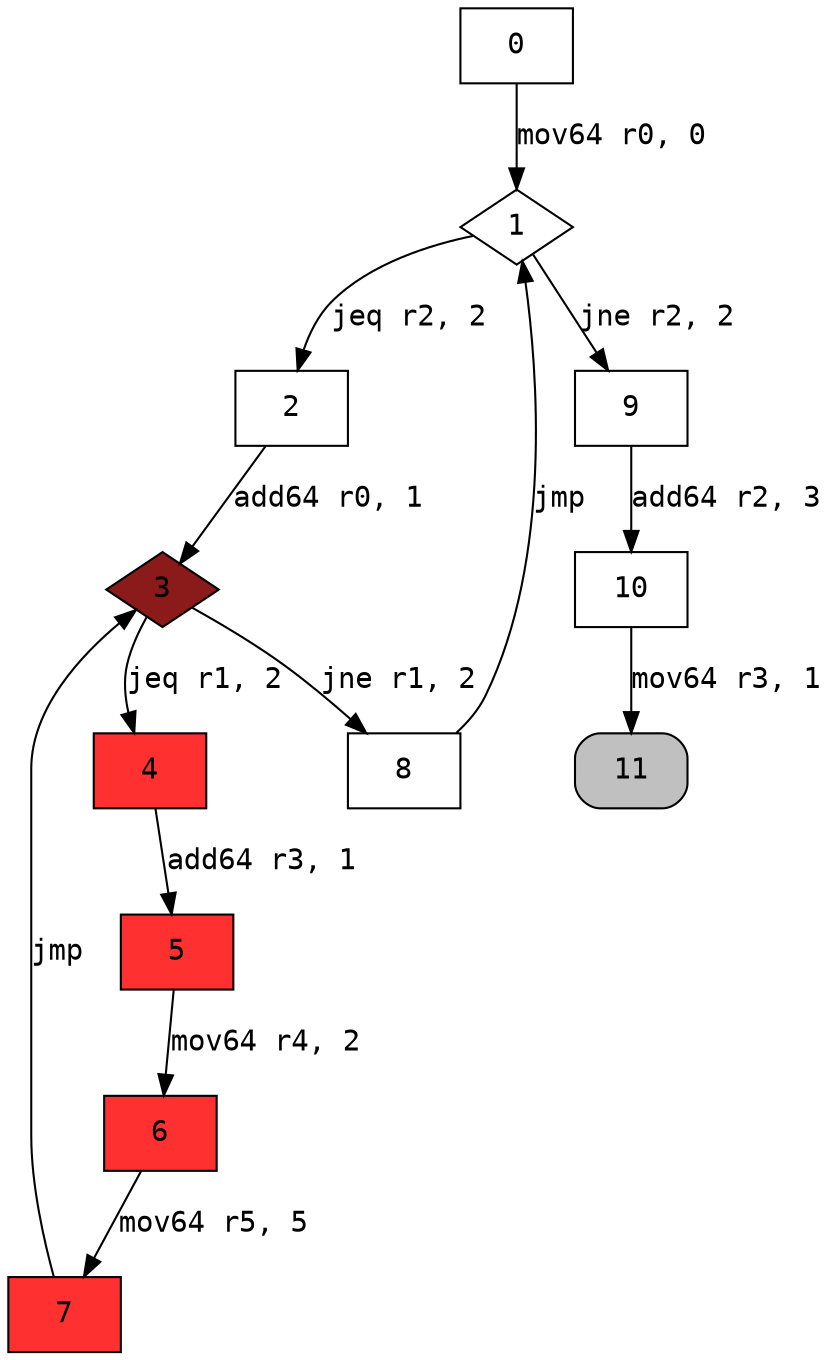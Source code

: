 digraph cfg { 
node [fontname="monospace"];
node [shape=box];
edge [fontname="monospace"];
  0 -> 1 [label="mov64 r0, 0"];
  1 -> 2 [label="jeq r2, 2"];
  1 -> 9 [label="jne r2, 2"];
  2 -> 3 [label="add64 r0, 1"];
  3 -> 4 [label="jeq r1, 2"];
  3 -> 8 [label="jne r1, 2"];
  4 -> 5 [label="add64 r3, 1"];
  5 -> 6 [label="mov64 r4, 2"];
  6 -> 7 [label="mov64 r5, 5"];
  7 -> 3 [label="jmp"];
  8 -> 1 [label="jmp"];
  9 -> 10 [label="add64 r2, 3"];
  10 -> 11 [label="mov64 r3, 1"];
1 [shape=diamond];
3 [shape=diamond,style=filled,fillcolor=firebrick4];
4 [style=filled,fillcolor=firebrick1];
5 [style=filled,fillcolor=firebrick1];
6 [style=filled,fillcolor=firebrick1];
7 [style=filled,fillcolor=firebrick1];
11 [style="rounded,filled",fillcolor=grey];
}